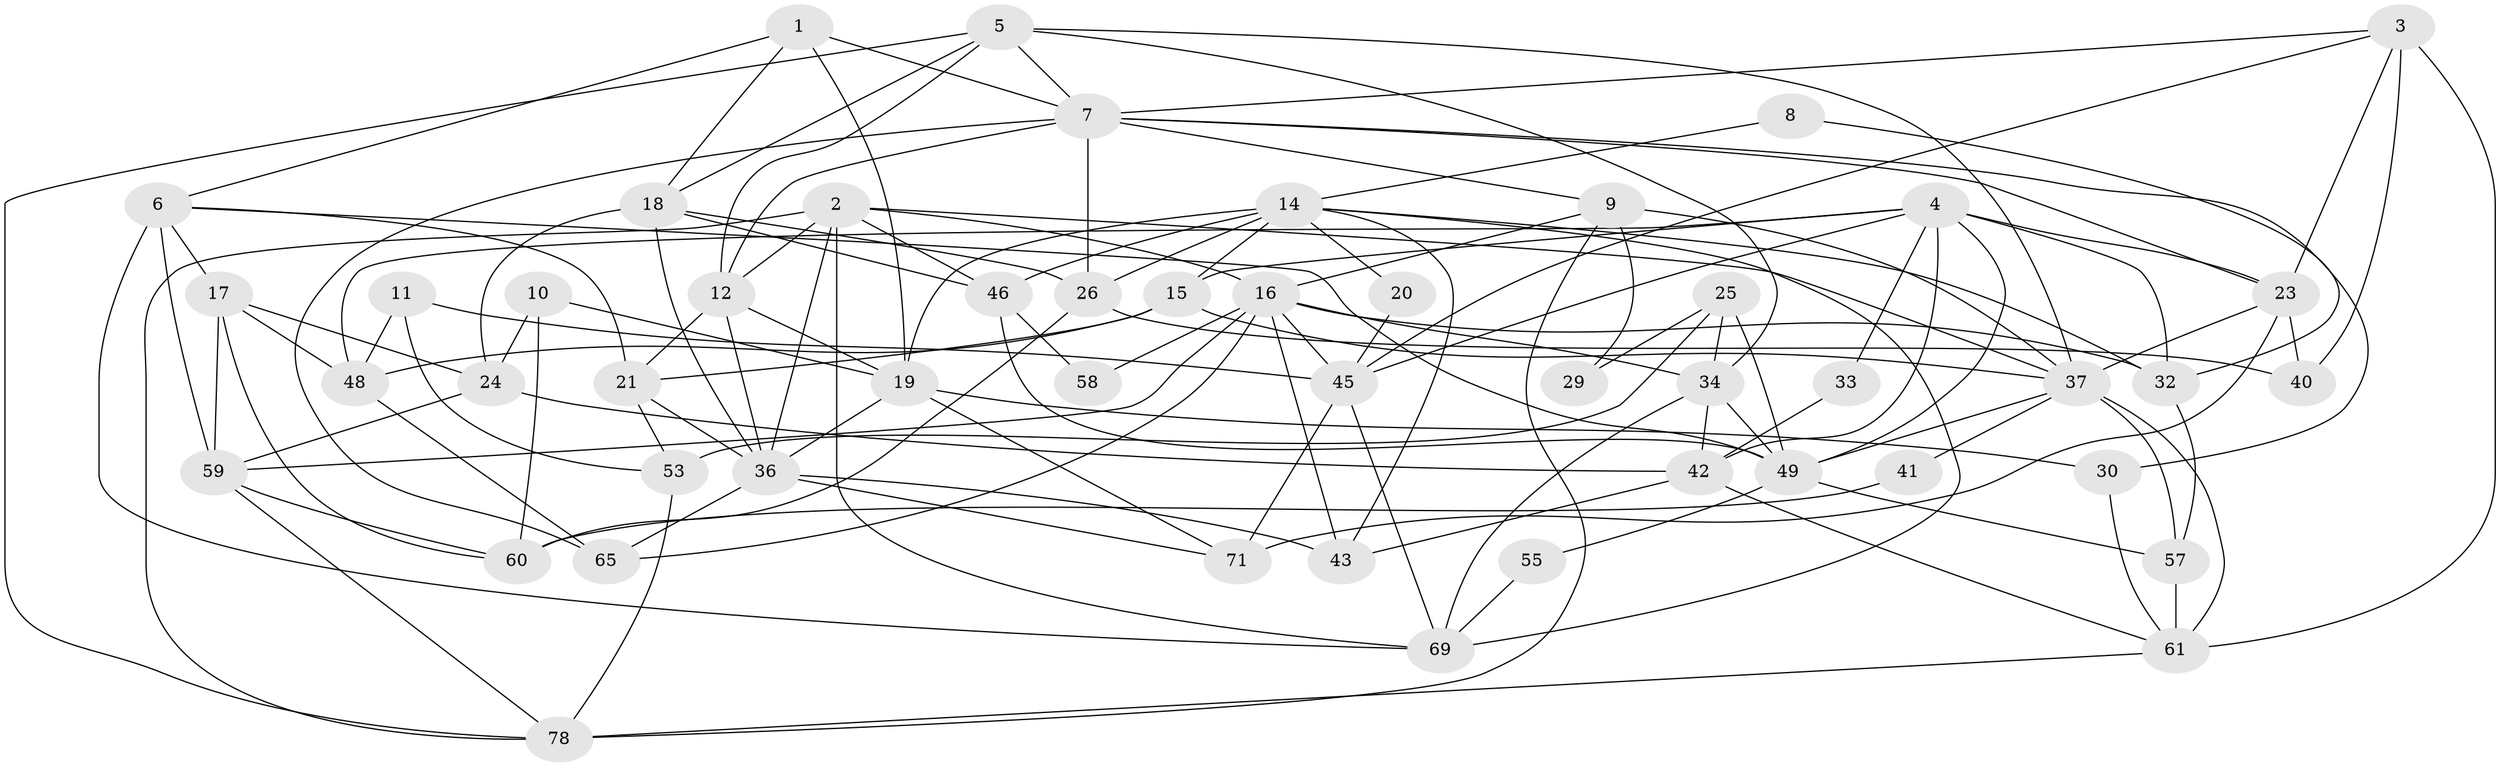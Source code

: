 // original degree distribution, {4: 0.2682926829268293, 5: 0.21951219512195122, 3: 0.23170731707317074, 7: 0.036585365853658534, 2: 0.14634146341463414, 6: 0.0975609756097561}
// Generated by graph-tools (version 1.1) at 2025/11/02/27/25 16:11:17]
// undirected, 50 vertices, 128 edges
graph export_dot {
graph [start="1"]
  node [color=gray90,style=filled];
  1;
  2 [super="+27"];
  3 [super="+67"];
  4 [super="+13"];
  5 [super="+28"];
  6 [super="+79"];
  7 [super="+47"];
  8;
  9 [super="+38"];
  10;
  11;
  12 [super="+39"];
  14 [super="+82"];
  15 [super="+22"];
  16 [super="+31"];
  17 [super="+35"];
  18 [super="+63"];
  19 [super="+51"];
  20;
  21 [super="+52"];
  23 [super="+62"];
  24 [super="+54"];
  25 [super="+64"];
  26 [super="+74"];
  29;
  30;
  32 [super="+66"];
  33;
  34 [super="+56"];
  36 [super="+44"];
  37 [super="+77"];
  40;
  41;
  42 [super="+70"];
  43;
  45 [super="+72"];
  46 [super="+68"];
  48 [super="+80"];
  49 [super="+50"];
  53;
  55;
  57 [super="+75"];
  58;
  59 [super="+73"];
  60;
  61 [super="+76"];
  65;
  69 [super="+81"];
  71;
  78;
  1 -- 19;
  1 -- 18;
  1 -- 7;
  1 -- 6;
  2 -- 36;
  2 -- 12;
  2 -- 37;
  2 -- 16;
  2 -- 78;
  2 -- 69;
  2 -- 46;
  3 -- 40;
  3 -- 61;
  3 -- 7;
  3 -- 23;
  3 -- 45;
  4 -- 48 [weight=2];
  4 -- 32;
  4 -- 33;
  4 -- 42;
  4 -- 49;
  4 -- 23;
  4 -- 15;
  4 -- 45;
  5 -- 12;
  5 -- 18;
  5 -- 34;
  5 -- 37;
  5 -- 7;
  5 -- 78;
  6 -- 21;
  6 -- 69;
  6 -- 49;
  6 -- 17;
  6 -- 59;
  7 -- 26;
  7 -- 30;
  7 -- 12;
  7 -- 9;
  7 -- 65;
  7 -- 23;
  8 -- 14;
  8 -- 32;
  9 -- 37;
  9 -- 29;
  9 -- 78;
  9 -- 16;
  10 -- 19;
  10 -- 60;
  10 -- 24;
  11 -- 45;
  11 -- 48;
  11 -- 53;
  12 -- 21;
  12 -- 36;
  12 -- 19;
  14 -- 15 [weight=2];
  14 -- 20;
  14 -- 43;
  14 -- 32;
  14 -- 19;
  14 -- 69;
  14 -- 26;
  14 -- 46;
  15 -- 37;
  15 -- 21;
  15 -- 48;
  16 -- 34;
  16 -- 65;
  16 -- 32;
  16 -- 58;
  16 -- 59;
  16 -- 45;
  16 -- 43;
  17 -- 60;
  17 -- 24;
  17 -- 48;
  17 -- 59;
  18 -- 26;
  18 -- 36;
  18 -- 46;
  18 -- 24;
  19 -- 30;
  19 -- 36;
  19 -- 71;
  20 -- 45;
  21 -- 53;
  21 -- 36;
  23 -- 37;
  23 -- 71;
  23 -- 40;
  24 -- 42;
  24 -- 59;
  25 -- 53;
  25 -- 29;
  25 -- 49;
  25 -- 34;
  26 -- 40;
  26 -- 60;
  30 -- 61;
  32 -- 57;
  33 -- 42;
  34 -- 69;
  34 -- 49;
  34 -- 42;
  36 -- 43;
  36 -- 71;
  36 -- 65;
  37 -- 49;
  37 -- 41;
  37 -- 61 [weight=2];
  37 -- 57;
  41 -- 60;
  42 -- 43;
  42 -- 61;
  45 -- 71;
  45 -- 69;
  46 -- 58;
  46 -- 49;
  48 -- 65;
  49 -- 57;
  49 -- 55;
  53 -- 78;
  55 -- 69;
  57 -- 61;
  59 -- 60;
  59 -- 78;
  61 -- 78;
}
